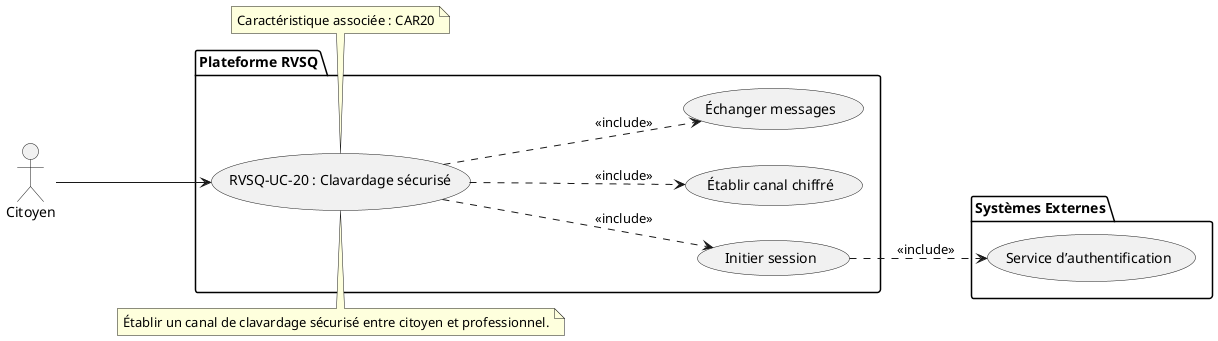 @startuml RVSQ-UC-20_Clavardage_Securise
left to right direction
actor "Citoyen" as a1

package "Plateforme RVSQ" {
  usecase "RVSQ-UC-20 : Clavardage sécurisé" as UC20
  usecase "Initier session" as UC20_1
  usecase "Établir canal chiffré" as UC20_2
  usecase "Échanger messages" as UC20_3
}

package "Systèmes Externes" {
  usecase "Service d’authentification" as AUTH
}

a1 --> UC20

UC20 ..> UC20_1 : <<include>>
UC20 ..> UC20_2 : <<include>>
UC20 ..> UC20_3 : <<include>>
UC20_1 ..> AUTH : <<include>>

note top of UC20
Établir un canal de clavardage sécurisé entre citoyen et professionnel.
end note

note bottom of UC20
Caractéristique associée : CAR20
end note
@enduml